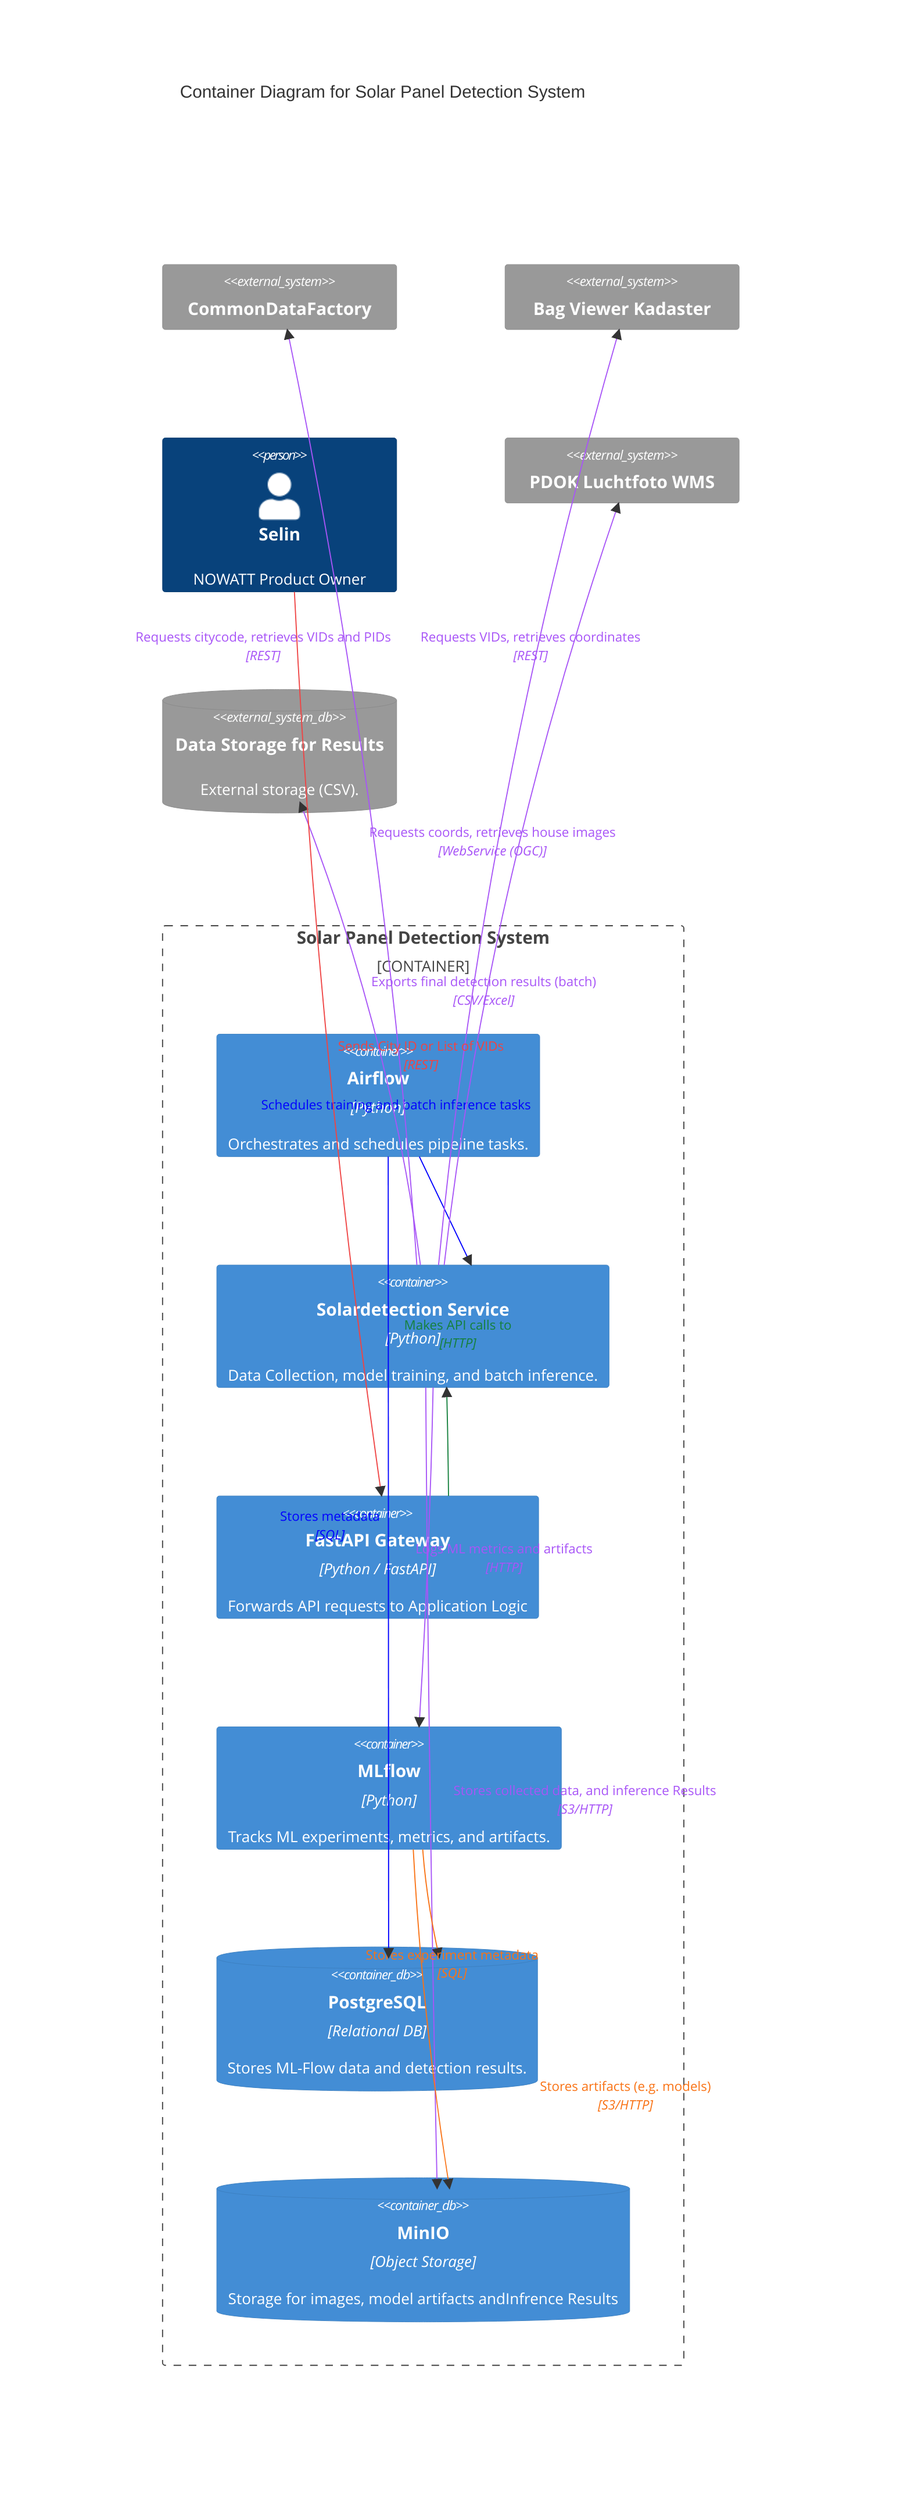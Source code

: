 C4Container
title Container Diagram for Solar Panel Detection System

%% External systems
System_Ext(commondata, "CommonDataFactory", "")
System_Ext(kadaster, "Bag Viewer Kadaster", "")
Person(selin, "Selin", "NOWATT Product Owner")
System_Ext(pdok, "PDOK Luchtfoto WMS", "")
SystemDb_Ext(datastore, "Data Storage for Results", "External storage (CSV).")

%% External person

%% System boundary for Solar Panel Detection
Container_Boundary(spds, "Solar Panel Detection System") {
    
    Container(airflow, "Airflow", "Python", "Orchestrates and schedules pipeline tasks.")
    Container(pipeline, "Solardetection Service", "Python", "Data Collection, model training, and batch inference.")
    Container(fastapi, "FastAPI Gateway", "Python / FastAPI", "Forwards API requests to Application Logic")
    Container(mlflow, "MLflow", "Python", "Tracks ML experiments, metrics, and artifacts.")
    ContainerDb(postgres, "PostgreSQL", "Relational DB", "Stores ML-Flow data and detection results.")
    ContainerDb(minio, "MinIO", "Object Storage", "Storage for images, model artifacts andInfrence Results")
}

%% Relationships inside the boundary
Rel(airflow, pipeline, "Schedules training and batch inference tasks")
Rel(pipeline, minio, "Stores collected data, and inference Results", "S3/HTTP")
Rel(pipeline, mlflow, "Logs ML metrics and artifacts", "HTTP")

Rel(pipeline, datastore, "Exports final detection results (batch)", "CSV/Excel")
Rel(fastapi, pipeline, "Makes API calls to", "HTTP")
Rel(mlflow, postgres, "Stores experiment metadata", "SQL")
Rel(mlflow, minio, "Stores artifacts (e.g. models)", "S3/HTTP")

%% External interactions
Rel(pipeline, commondata, "Requests citycode, retrieves VIDs and PIDs", "REST")
Rel(pipeline, kadaster, "Requests VIDs, retrieves coordinates", "REST")
Rel(pipeline, pdok, "Requests coords, retrieves house images", "WebService (OGC)")
Rel(selin, fastapi, "Sends City ID or List of VIDs ", "REST")


%% Optional: Color the lines
UpdateRelStyle(airflow, pipeline, $lineColor="blue", $textColor="blue", $offsetX="-170", $offsetY="-100")
UpdateRelStyle(pipeline, minio, $lineColor="#a855f7", $textColor="#a855f7", $offsetX="20", $offsetY="0")
UpdateRelStyle(pipeline, mlflow, $lineColor="#a855f7", $textColor="#a855f7", $offsetX="-10", $offsetY="-10")
UpdateRelStyle(pipeline, postgres, $lineColor="#a855f7", $textColor="#a855f7", $offsetX="-130", $offsetY="0")
UpdateRelStyle(fastapi, pipeline, $lineColor="#15803d", $textColor="#15803d", $offsetX="-40", $offsetY="-110")
UpdateRelStyle(mlflow, minio, $lineColor="#f97316", $textColor="#f97316", $offsetX="100", $offsetY="60")
UpdateRelStyle(mlflow, postgres, $lineColor="#f97316", $textColor="#f97316", $offsetX="-60", $offsetY="45")



UpdateRelStyle(pipeline, datastore, $lineColor="#a855f7", $textColor="#a855f7", $offsetX="10", $offsetY="-50")
UpdateRelStyle(pipeline, commondata, $lineColor="#a855f7", $textColor="#a855f7", $offsetX="-200", $offsetY="-150")
UpdateRelStyle(pipeline, kadaster, $lineColor="#a855f7", $textColor="#a855f7", $offsetX="-100", $offsetY="-150")
UpdateRelStyle(pipeline, pdok, $lineColor="#a855f7", $textColor="#a855f7", $offsetX="-150", $offsetY="-50")
UpdateRelStyle(selin, fastapi, $lineColor="#ef4444", $textColor="#ef4444")

Rel(airflow, postgres, "Stores metadata", "SQL")
UpdateRelStyle(airflow, postgres, $lineColor="blue", $textColor="blue", $offsetX="-100", $offsetY="-40")


UpdateLayoutConfig($c4ShapeInRow="3", $c4BoundaryInRow="1")